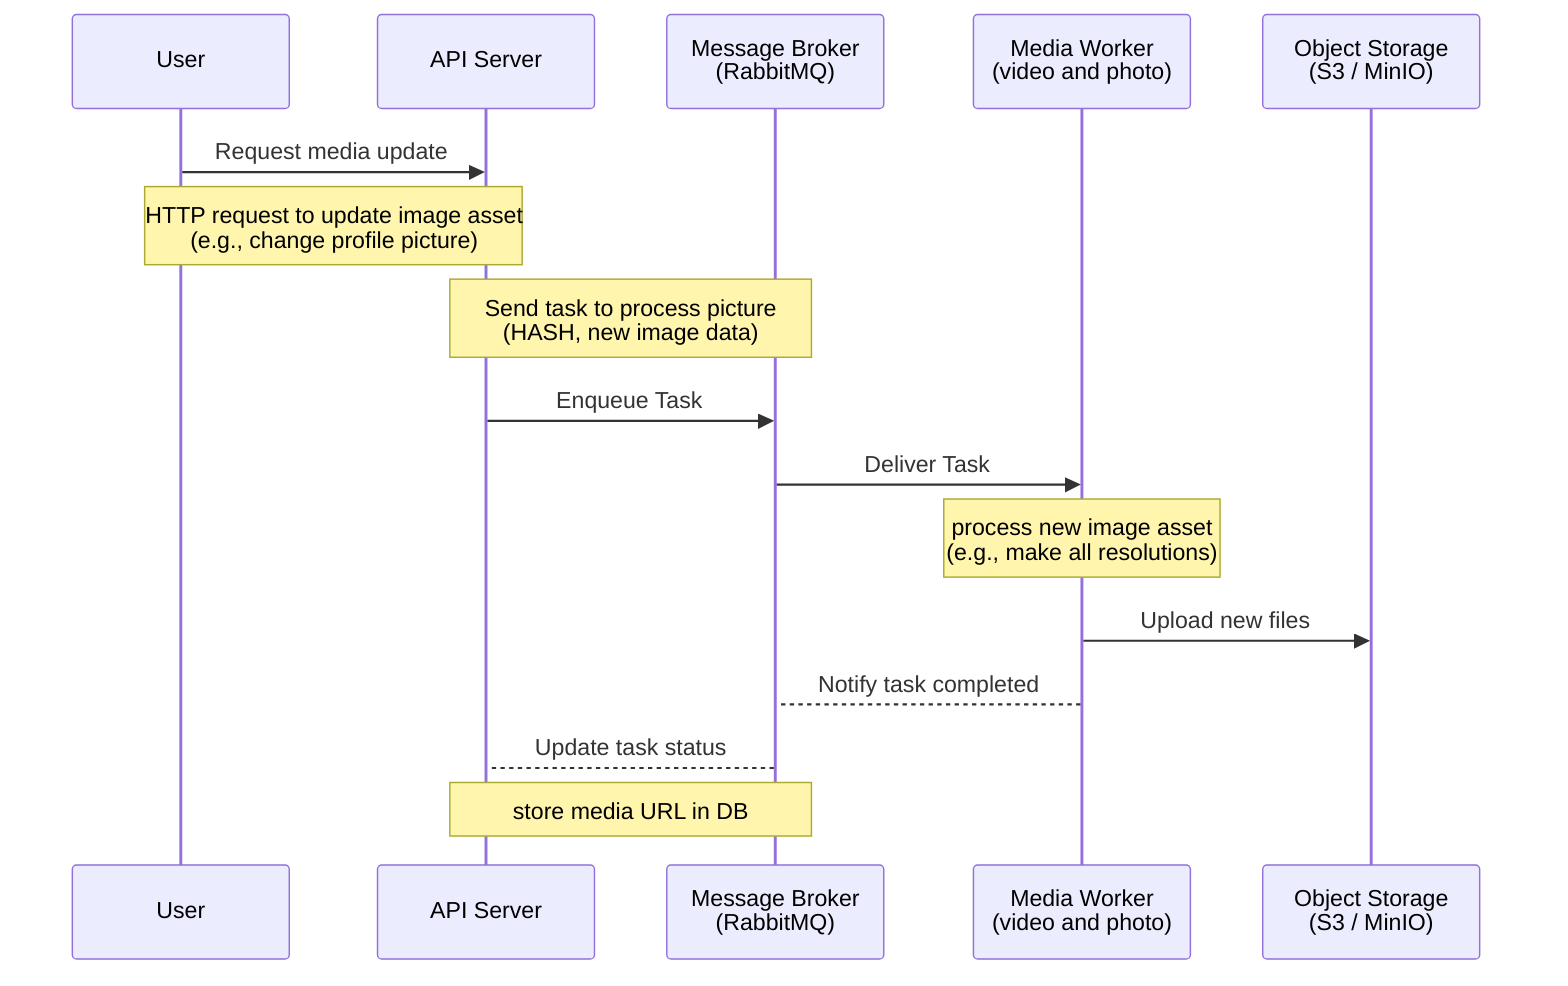 sequenceDiagram
    participant USER as User
    participant API as API Server
    participant RabbitMQ as Message Broker <br /> (RabbitMQ)
    participant Worker as Media Worker <br /> (video and photo)
    participant Storage as Object Storage <br /> (S3 / MinIO)

    USER ->> API: Request media update
    Note over USER,API: HTTP request to update image asset <br /> (e.g., change profile picture)

    Note over API,RabbitMQ: Send task to process picture <br /> (HASH, new image data)

    API ->> RabbitMQ: Enqueue Task
    
    RabbitMQ ->> Worker: Deliver Task
    
    Note over Worker: process new image asset <br /> (e.g., make all resolutions)

    Worker ->> Storage: Upload new files
    
    Worker --> RabbitMQ: Notify task completed
    RabbitMQ --> API: Update task status
    Note over API,RabbitMQ: store media URL in DB